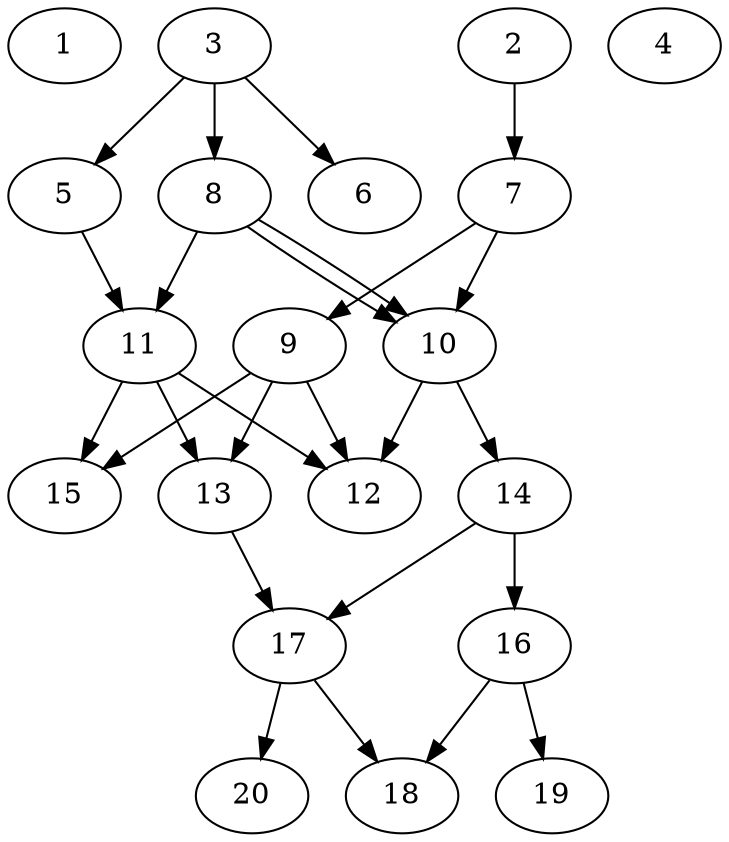 // DAG automatically generated by daggen at Thu Oct  3 13:58:42 2019
// ./daggen --dot -n 20 --ccr 0.3 --fat 0.5 --regular 0.7 --density 0.7 --mindata 5242880 --maxdata 52428800 
digraph G {
  1 [size="87470080", alpha="0.14", expect_size="26241024"] 
  2 [size="157515093", alpha="0.08", expect_size="47254528"] 
  2 -> 7 [size ="47254528"]
  3 [size="20029440", alpha="0.16", expect_size="6008832"] 
  3 -> 5 [size ="6008832"]
  3 -> 6 [size ="6008832"]
  3 -> 8 [size ="6008832"]
  4 [size="148439040", alpha="0.20", expect_size="44531712"] 
  5 [size="171830613", alpha="0.01", expect_size="51549184"] 
  5 -> 11 [size ="51549184"]
  6 [size="116094293", alpha="0.20", expect_size="34828288"] 
  7 [size="121313280", alpha="0.02", expect_size="36393984"] 
  7 -> 9 [size ="36393984"]
  7 -> 10 [size ="36393984"]
  8 [size="130891093", alpha="0.05", expect_size="39267328"] 
  8 -> 10 [size ="39267328"]
  8 -> 10 [size ="39267328"]
  8 -> 11 [size ="39267328"]
  9 [size="60545707", alpha="0.20", expect_size="18163712"] 
  9 -> 12 [size ="18163712"]
  9 -> 13 [size ="18163712"]
  9 -> 15 [size ="18163712"]
  10 [size="85787307", alpha="0.20", expect_size="25736192"] 
  10 -> 12 [size ="25736192"]
  10 -> 14 [size ="25736192"]
  11 [size="71338667", alpha="0.20", expect_size="21401600"] 
  11 -> 12 [size ="21401600"]
  11 -> 13 [size ="21401600"]
  11 -> 15 [size ="21401600"]
  12 [size="24446293", alpha="0.05", expect_size="7333888"] 
  13 [size="85582507", alpha="0.05", expect_size="25674752"] 
  13 -> 17 [size ="25674752"]
  14 [size="57371307", alpha="0.07", expect_size="17211392"] 
  14 -> 16 [size ="17211392"]
  14 -> 17 [size ="17211392"]
  15 [size="53838507", alpha="0.06", expect_size="16151552"] 
  16 [size="58555733", alpha="0.18", expect_size="17566720"] 
  16 -> 18 [size ="17566720"]
  16 -> 19 [size ="17566720"]
  17 [size="58190507", alpha="0.02", expect_size="17457152"] 
  17 -> 18 [size ="17457152"]
  17 -> 20 [size ="17457152"]
  18 [size="77728427", alpha="0.08", expect_size="23318528"] 
  19 [size="116916907", alpha="0.11", expect_size="35075072"] 
  20 [size="114234027", alpha="0.09", expect_size="34270208"] 
}
